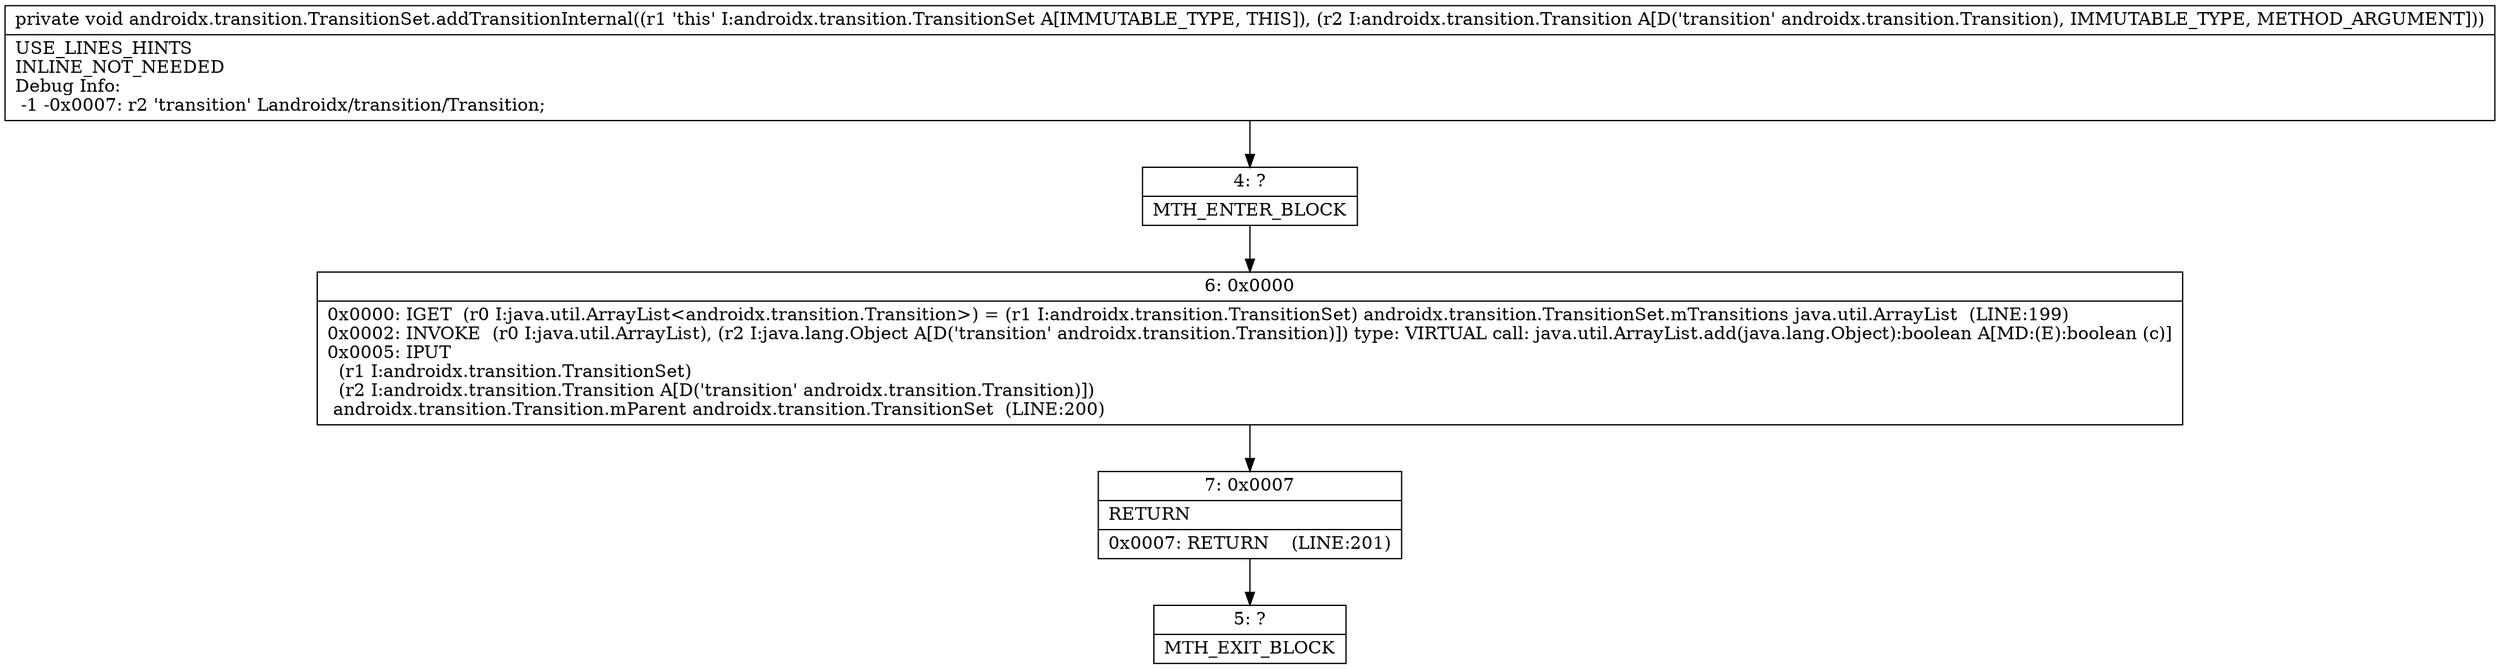 digraph "CFG forandroidx.transition.TransitionSet.addTransitionInternal(Landroidx\/transition\/Transition;)V" {
Node_4 [shape=record,label="{4\:\ ?|MTH_ENTER_BLOCK\l}"];
Node_6 [shape=record,label="{6\:\ 0x0000|0x0000: IGET  (r0 I:java.util.ArrayList\<androidx.transition.Transition\>) = (r1 I:androidx.transition.TransitionSet) androidx.transition.TransitionSet.mTransitions java.util.ArrayList  (LINE:199)\l0x0002: INVOKE  (r0 I:java.util.ArrayList), (r2 I:java.lang.Object A[D('transition' androidx.transition.Transition)]) type: VIRTUAL call: java.util.ArrayList.add(java.lang.Object):boolean A[MD:(E):boolean (c)]\l0x0005: IPUT  \l  (r1 I:androidx.transition.TransitionSet)\l  (r2 I:androidx.transition.Transition A[D('transition' androidx.transition.Transition)])\l androidx.transition.Transition.mParent androidx.transition.TransitionSet  (LINE:200)\l}"];
Node_7 [shape=record,label="{7\:\ 0x0007|RETURN\l|0x0007: RETURN    (LINE:201)\l}"];
Node_5 [shape=record,label="{5\:\ ?|MTH_EXIT_BLOCK\l}"];
MethodNode[shape=record,label="{private void androidx.transition.TransitionSet.addTransitionInternal((r1 'this' I:androidx.transition.TransitionSet A[IMMUTABLE_TYPE, THIS]), (r2 I:androidx.transition.Transition A[D('transition' androidx.transition.Transition), IMMUTABLE_TYPE, METHOD_ARGUMENT]))  | USE_LINES_HINTS\lINLINE_NOT_NEEDED\lDebug Info:\l  \-1 \-0x0007: r2 'transition' Landroidx\/transition\/Transition;\l}"];
MethodNode -> Node_4;Node_4 -> Node_6;
Node_6 -> Node_7;
Node_7 -> Node_5;
}


